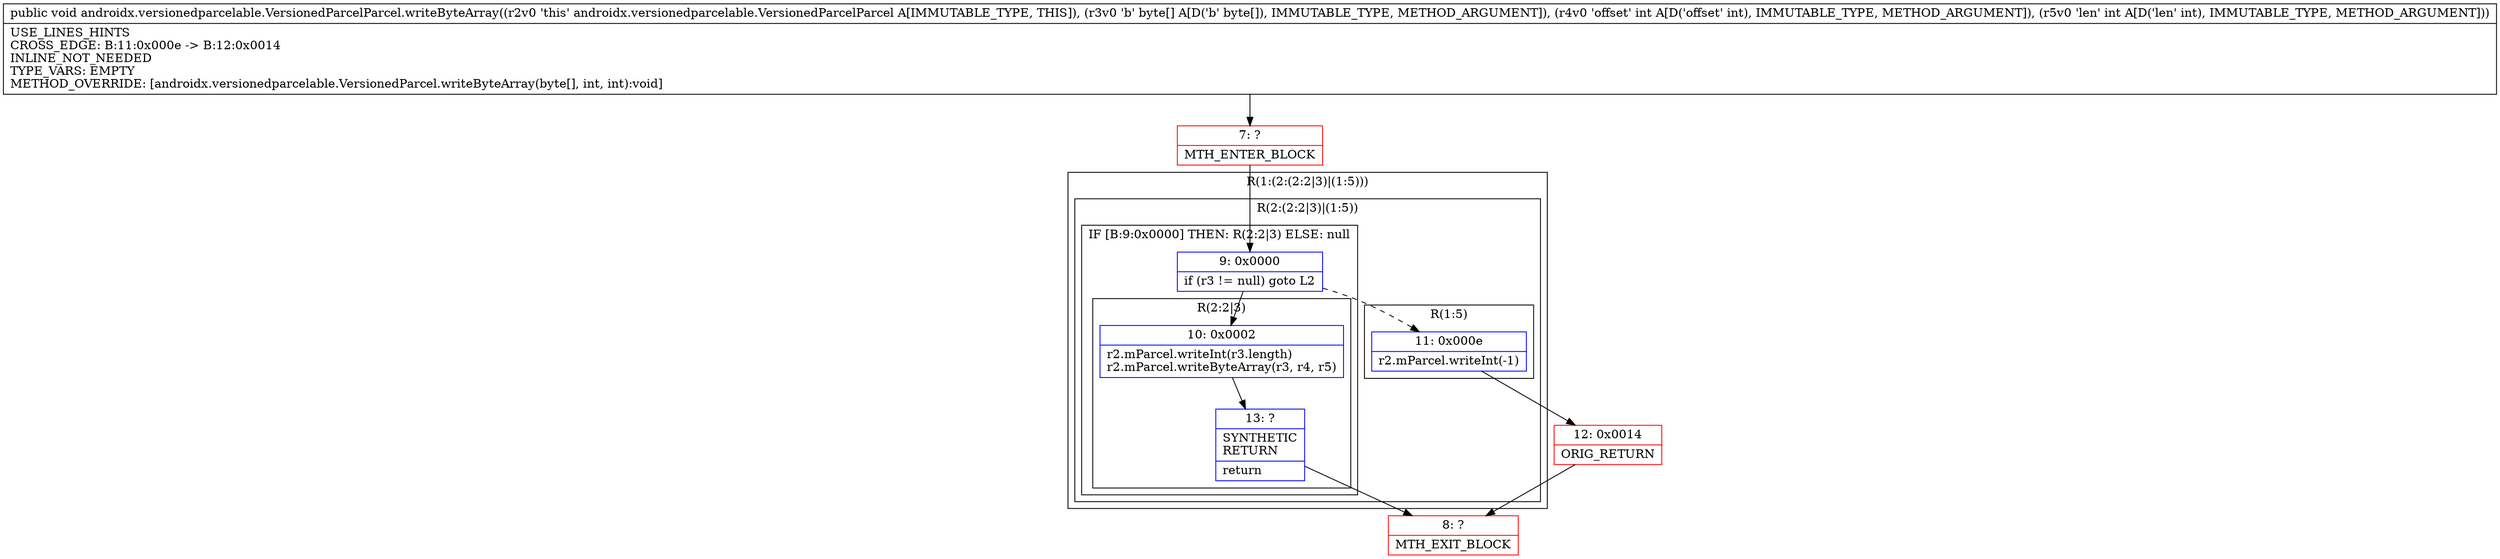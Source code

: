 digraph "CFG forandroidx.versionedparcelable.VersionedParcelParcel.writeByteArray([BII)V" {
subgraph cluster_Region_1663451168 {
label = "R(1:(2:(2:2|3)|(1:5)))";
node [shape=record,color=blue];
subgraph cluster_Region_1272195908 {
label = "R(2:(2:2|3)|(1:5))";
node [shape=record,color=blue];
subgraph cluster_IfRegion_1475923568 {
label = "IF [B:9:0x0000] THEN: R(2:2|3) ELSE: null";
node [shape=record,color=blue];
Node_9 [shape=record,label="{9\:\ 0x0000|if (r3 != null) goto L2\l}"];
subgraph cluster_Region_97582017 {
label = "R(2:2|3)";
node [shape=record,color=blue];
Node_10 [shape=record,label="{10\:\ 0x0002|r2.mParcel.writeInt(r3.length)\lr2.mParcel.writeByteArray(r3, r4, r5)\l}"];
Node_13 [shape=record,label="{13\:\ ?|SYNTHETIC\lRETURN\l|return\l}"];
}
}
subgraph cluster_Region_1411812379 {
label = "R(1:5)";
node [shape=record,color=blue];
Node_11 [shape=record,label="{11\:\ 0x000e|r2.mParcel.writeInt(\-1)\l}"];
}
}
}
Node_7 [shape=record,color=red,label="{7\:\ ?|MTH_ENTER_BLOCK\l}"];
Node_8 [shape=record,color=red,label="{8\:\ ?|MTH_EXIT_BLOCK\l}"];
Node_12 [shape=record,color=red,label="{12\:\ 0x0014|ORIG_RETURN\l}"];
MethodNode[shape=record,label="{public void androidx.versionedparcelable.VersionedParcelParcel.writeByteArray((r2v0 'this' androidx.versionedparcelable.VersionedParcelParcel A[IMMUTABLE_TYPE, THIS]), (r3v0 'b' byte[] A[D('b' byte[]), IMMUTABLE_TYPE, METHOD_ARGUMENT]), (r4v0 'offset' int A[D('offset' int), IMMUTABLE_TYPE, METHOD_ARGUMENT]), (r5v0 'len' int A[D('len' int), IMMUTABLE_TYPE, METHOD_ARGUMENT]))  | USE_LINES_HINTS\lCROSS_EDGE: B:11:0x000e \-\> B:12:0x0014\lINLINE_NOT_NEEDED\lTYPE_VARS: EMPTY\lMETHOD_OVERRIDE: [androidx.versionedparcelable.VersionedParcel.writeByteArray(byte[], int, int):void]\l}"];
MethodNode -> Node_7;Node_9 -> Node_10;
Node_9 -> Node_11[style=dashed];
Node_10 -> Node_13;
Node_13 -> Node_8;
Node_11 -> Node_12;
Node_7 -> Node_9;
Node_12 -> Node_8;
}


